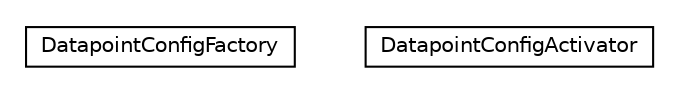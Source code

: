 #!/usr/local/bin/dot
#
# Class diagram 
# Generated by UMLGraph version R5_6-24-gf6e263 (http://www.umlgraph.org/)
#

digraph G {
	edge [fontname="Helvetica",fontsize=10,labelfontname="Helvetica",labelfontsize=10];
	node [fontname="Helvetica",fontsize=10,shape=plaintext];
	nodesep=0.25;
	ranksep=0.5;
	// org.universAAL.ontology.lddi.config.DatapointConfigFactory
	c29399 [label=<<table title="org.universAAL.ontology.lddi.config.DatapointConfigFactory" border="0" cellborder="1" cellspacing="0" cellpadding="2" port="p" href="./DatapointConfigFactory.html">
		<tr><td><table border="0" cellspacing="0" cellpadding="1">
<tr><td align="center" balign="center"> DatapointConfigFactory </td></tr>
		</table></td></tr>
		</table>>, URL="./DatapointConfigFactory.html", fontname="Helvetica", fontcolor="black", fontsize=10.0];
	// org.universAAL.ontology.lddi.config.DatapointConfigActivator
	c29400 [label=<<table title="org.universAAL.ontology.lddi.config.DatapointConfigActivator" border="0" cellborder="1" cellspacing="0" cellpadding="2" port="p" href="./DatapointConfigActivator.html">
		<tr><td><table border="0" cellspacing="0" cellpadding="1">
<tr><td align="center" balign="center"> DatapointConfigActivator </td></tr>
		</table></td></tr>
		</table>>, URL="./DatapointConfigActivator.html", fontname="Helvetica", fontcolor="black", fontsize=10.0];
}

